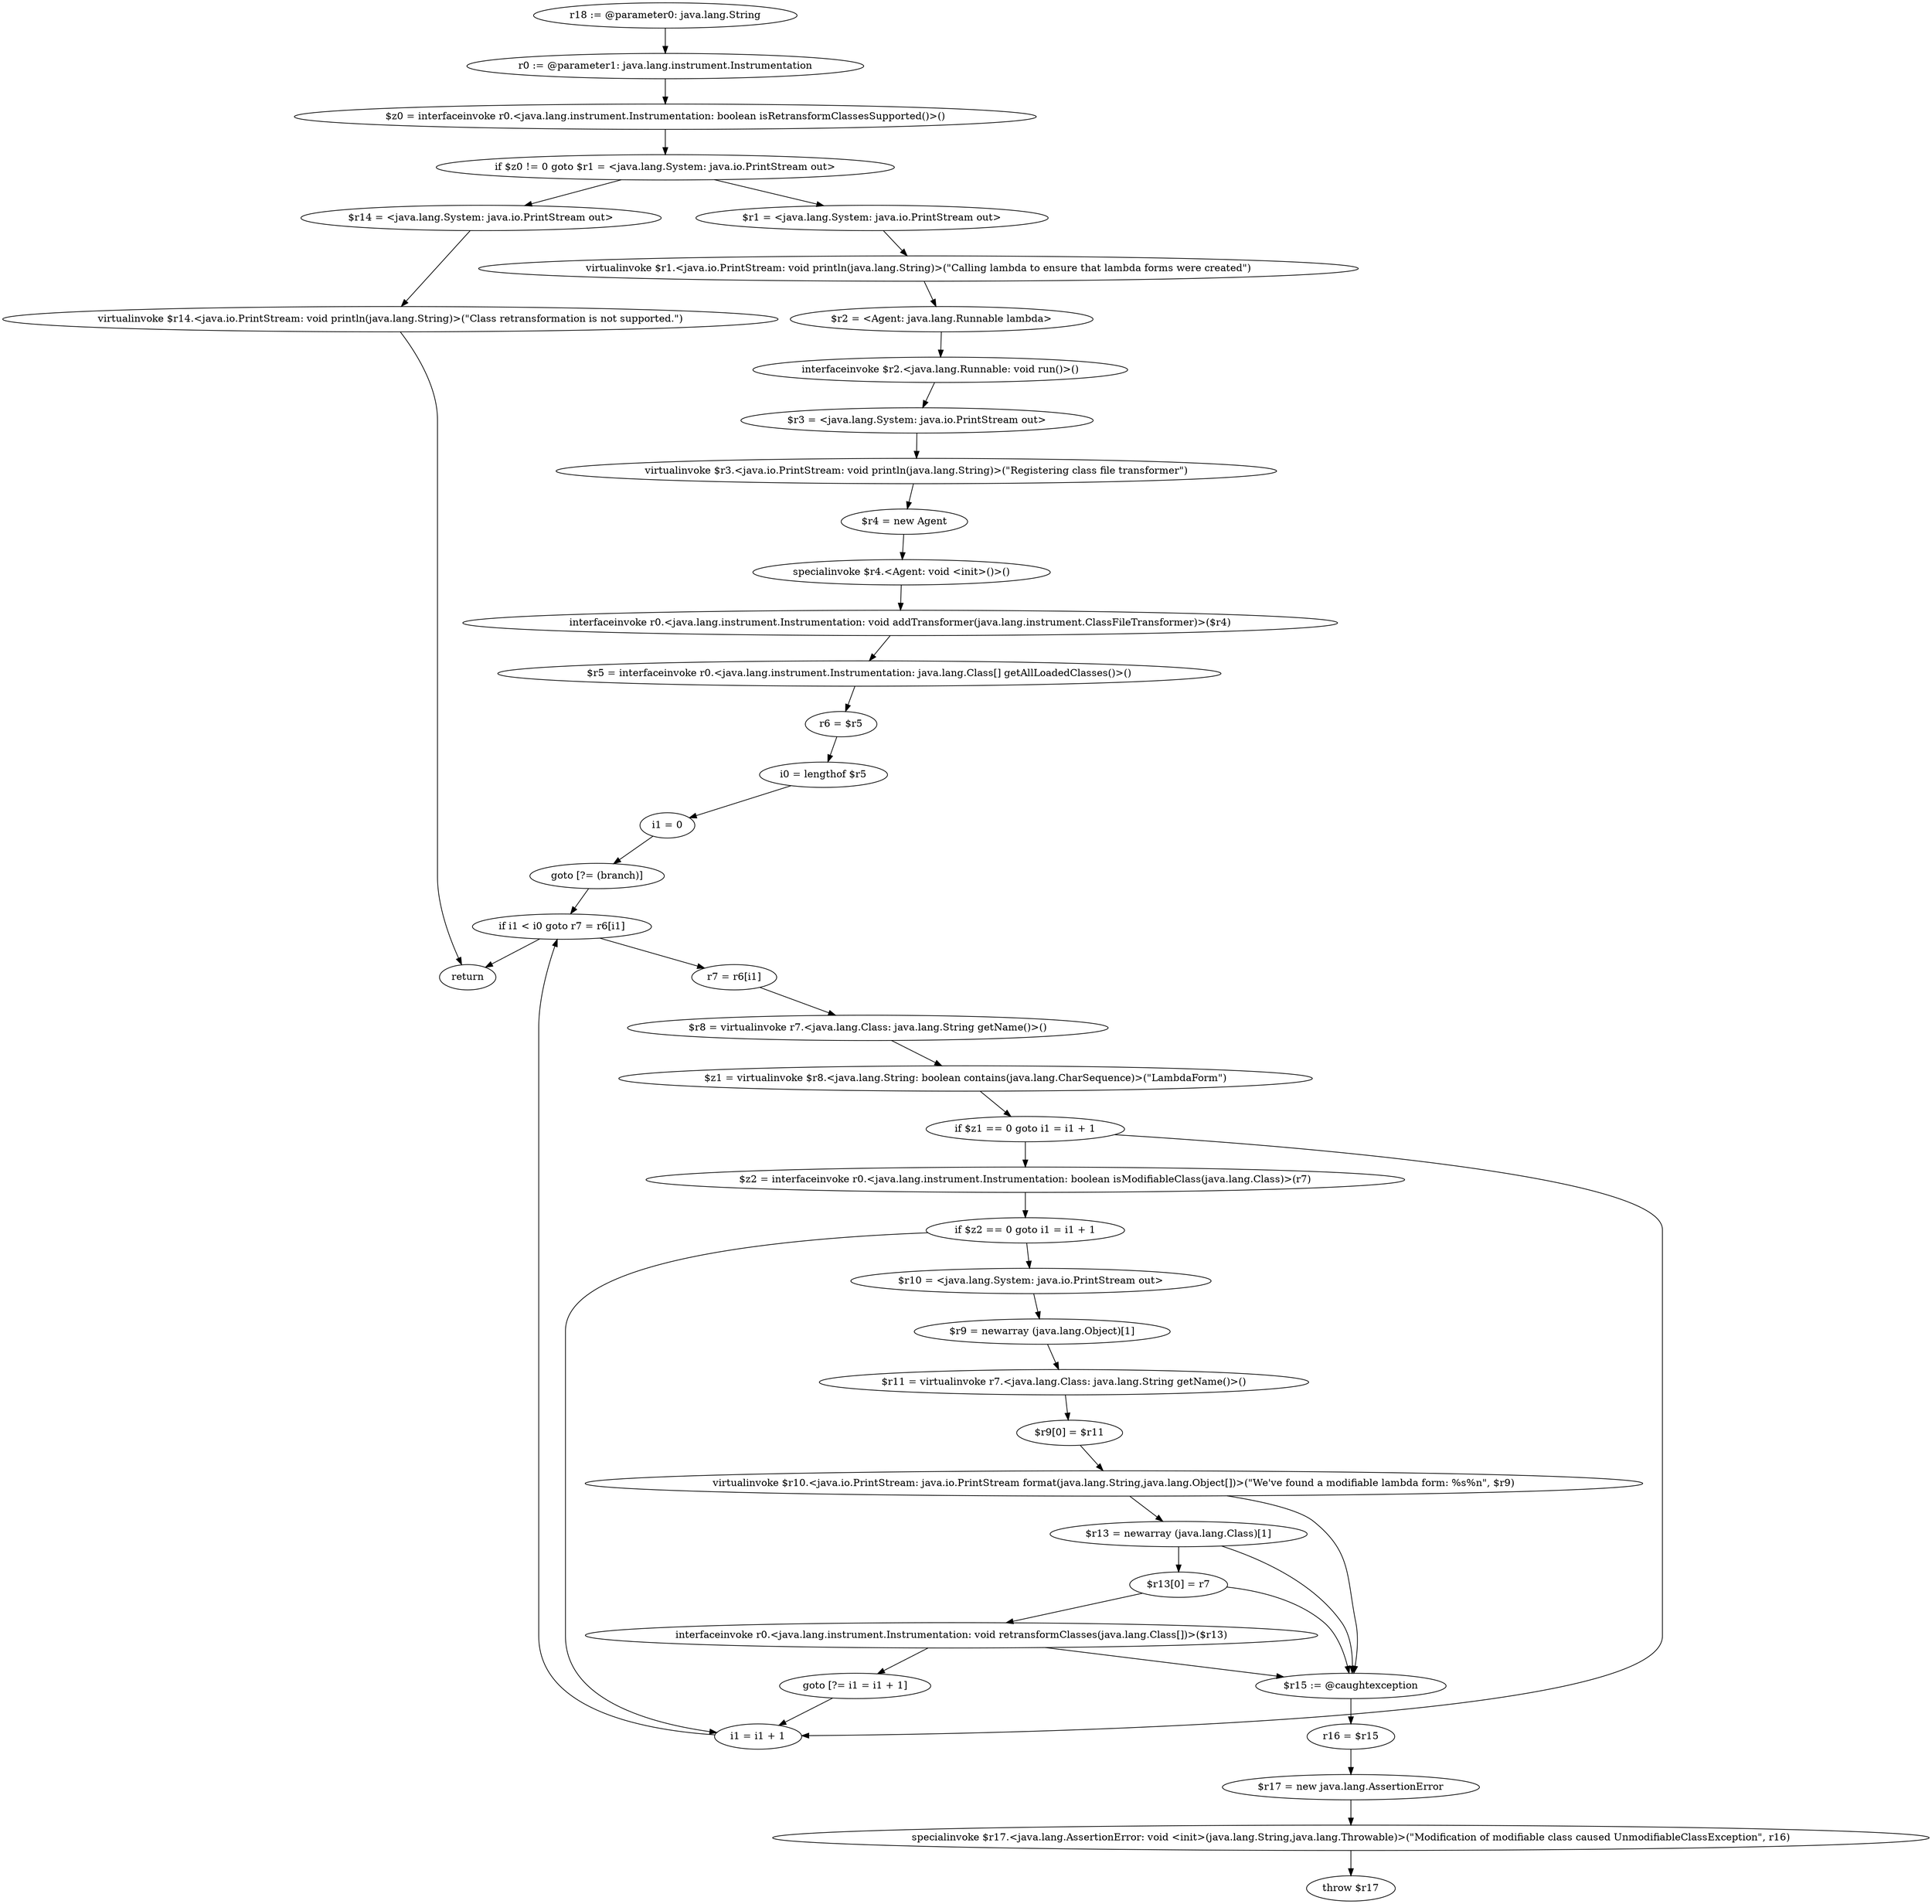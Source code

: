 digraph "unitGraph" {
    "r18 := @parameter0: java.lang.String"
    "r0 := @parameter1: java.lang.instrument.Instrumentation"
    "$z0 = interfaceinvoke r0.<java.lang.instrument.Instrumentation: boolean isRetransformClassesSupported()>()"
    "if $z0 != 0 goto $r1 = <java.lang.System: java.io.PrintStream out>"
    "$r14 = <java.lang.System: java.io.PrintStream out>"
    "virtualinvoke $r14.<java.io.PrintStream: void println(java.lang.String)>(\"Class retransformation is not supported.\")"
    "return"
    "$r1 = <java.lang.System: java.io.PrintStream out>"
    "virtualinvoke $r1.<java.io.PrintStream: void println(java.lang.String)>(\"Calling lambda to ensure that lambda forms were created\")"
    "$r2 = <Agent: java.lang.Runnable lambda>"
    "interfaceinvoke $r2.<java.lang.Runnable: void run()>()"
    "$r3 = <java.lang.System: java.io.PrintStream out>"
    "virtualinvoke $r3.<java.io.PrintStream: void println(java.lang.String)>(\"Registering class file transformer\")"
    "$r4 = new Agent"
    "specialinvoke $r4.<Agent: void <init>()>()"
    "interfaceinvoke r0.<java.lang.instrument.Instrumentation: void addTransformer(java.lang.instrument.ClassFileTransformer)>($r4)"
    "$r5 = interfaceinvoke r0.<java.lang.instrument.Instrumentation: java.lang.Class[] getAllLoadedClasses()>()"
    "r6 = $r5"
    "i0 = lengthof $r5"
    "i1 = 0"
    "goto [?= (branch)]"
    "r7 = r6[i1]"
    "$r8 = virtualinvoke r7.<java.lang.Class: java.lang.String getName()>()"
    "$z1 = virtualinvoke $r8.<java.lang.String: boolean contains(java.lang.CharSequence)>(\"LambdaForm\")"
    "if $z1 == 0 goto i1 = i1 + 1"
    "$z2 = interfaceinvoke r0.<java.lang.instrument.Instrumentation: boolean isModifiableClass(java.lang.Class)>(r7)"
    "if $z2 == 0 goto i1 = i1 + 1"
    "$r10 = <java.lang.System: java.io.PrintStream out>"
    "$r9 = newarray (java.lang.Object)[1]"
    "$r11 = virtualinvoke r7.<java.lang.Class: java.lang.String getName()>()"
    "$r9[0] = $r11"
    "virtualinvoke $r10.<java.io.PrintStream: java.io.PrintStream format(java.lang.String,java.lang.Object[])>(\"We\'ve found a modifiable lambda form: %s%n\", $r9)"
    "$r13 = newarray (java.lang.Class)[1]"
    "$r13[0] = r7"
    "interfaceinvoke r0.<java.lang.instrument.Instrumentation: void retransformClasses(java.lang.Class[])>($r13)"
    "goto [?= i1 = i1 + 1]"
    "$r15 := @caughtexception"
    "r16 = $r15"
    "$r17 = new java.lang.AssertionError"
    "specialinvoke $r17.<java.lang.AssertionError: void <init>(java.lang.String,java.lang.Throwable)>(\"Modification of modifiable class caused UnmodifiableClassException\", r16)"
    "throw $r17"
    "i1 = i1 + 1"
    "if i1 < i0 goto r7 = r6[i1]"
    "r18 := @parameter0: java.lang.String"->"r0 := @parameter1: java.lang.instrument.Instrumentation";
    "r0 := @parameter1: java.lang.instrument.Instrumentation"->"$z0 = interfaceinvoke r0.<java.lang.instrument.Instrumentation: boolean isRetransformClassesSupported()>()";
    "$z0 = interfaceinvoke r0.<java.lang.instrument.Instrumentation: boolean isRetransformClassesSupported()>()"->"if $z0 != 0 goto $r1 = <java.lang.System: java.io.PrintStream out>";
    "if $z0 != 0 goto $r1 = <java.lang.System: java.io.PrintStream out>"->"$r14 = <java.lang.System: java.io.PrintStream out>";
    "if $z0 != 0 goto $r1 = <java.lang.System: java.io.PrintStream out>"->"$r1 = <java.lang.System: java.io.PrintStream out>";
    "$r14 = <java.lang.System: java.io.PrintStream out>"->"virtualinvoke $r14.<java.io.PrintStream: void println(java.lang.String)>(\"Class retransformation is not supported.\")";
    "virtualinvoke $r14.<java.io.PrintStream: void println(java.lang.String)>(\"Class retransformation is not supported.\")"->"return";
    "$r1 = <java.lang.System: java.io.PrintStream out>"->"virtualinvoke $r1.<java.io.PrintStream: void println(java.lang.String)>(\"Calling lambda to ensure that lambda forms were created\")";
    "virtualinvoke $r1.<java.io.PrintStream: void println(java.lang.String)>(\"Calling lambda to ensure that lambda forms were created\")"->"$r2 = <Agent: java.lang.Runnable lambda>";
    "$r2 = <Agent: java.lang.Runnable lambda>"->"interfaceinvoke $r2.<java.lang.Runnable: void run()>()";
    "interfaceinvoke $r2.<java.lang.Runnable: void run()>()"->"$r3 = <java.lang.System: java.io.PrintStream out>";
    "$r3 = <java.lang.System: java.io.PrintStream out>"->"virtualinvoke $r3.<java.io.PrintStream: void println(java.lang.String)>(\"Registering class file transformer\")";
    "virtualinvoke $r3.<java.io.PrintStream: void println(java.lang.String)>(\"Registering class file transformer\")"->"$r4 = new Agent";
    "$r4 = new Agent"->"specialinvoke $r4.<Agent: void <init>()>()";
    "specialinvoke $r4.<Agent: void <init>()>()"->"interfaceinvoke r0.<java.lang.instrument.Instrumentation: void addTransformer(java.lang.instrument.ClassFileTransformer)>($r4)";
    "interfaceinvoke r0.<java.lang.instrument.Instrumentation: void addTransformer(java.lang.instrument.ClassFileTransformer)>($r4)"->"$r5 = interfaceinvoke r0.<java.lang.instrument.Instrumentation: java.lang.Class[] getAllLoadedClasses()>()";
    "$r5 = interfaceinvoke r0.<java.lang.instrument.Instrumentation: java.lang.Class[] getAllLoadedClasses()>()"->"r6 = $r5";
    "r6 = $r5"->"i0 = lengthof $r5";
    "i0 = lengthof $r5"->"i1 = 0";
    "i1 = 0"->"goto [?= (branch)]";
    "goto [?= (branch)]"->"if i1 < i0 goto r7 = r6[i1]";
    "r7 = r6[i1]"->"$r8 = virtualinvoke r7.<java.lang.Class: java.lang.String getName()>()";
    "$r8 = virtualinvoke r7.<java.lang.Class: java.lang.String getName()>()"->"$z1 = virtualinvoke $r8.<java.lang.String: boolean contains(java.lang.CharSequence)>(\"LambdaForm\")";
    "$z1 = virtualinvoke $r8.<java.lang.String: boolean contains(java.lang.CharSequence)>(\"LambdaForm\")"->"if $z1 == 0 goto i1 = i1 + 1";
    "if $z1 == 0 goto i1 = i1 + 1"->"$z2 = interfaceinvoke r0.<java.lang.instrument.Instrumentation: boolean isModifiableClass(java.lang.Class)>(r7)";
    "if $z1 == 0 goto i1 = i1 + 1"->"i1 = i1 + 1";
    "$z2 = interfaceinvoke r0.<java.lang.instrument.Instrumentation: boolean isModifiableClass(java.lang.Class)>(r7)"->"if $z2 == 0 goto i1 = i1 + 1";
    "if $z2 == 0 goto i1 = i1 + 1"->"$r10 = <java.lang.System: java.io.PrintStream out>";
    "if $z2 == 0 goto i1 = i1 + 1"->"i1 = i1 + 1";
    "$r10 = <java.lang.System: java.io.PrintStream out>"->"$r9 = newarray (java.lang.Object)[1]";
    "$r9 = newarray (java.lang.Object)[1]"->"$r11 = virtualinvoke r7.<java.lang.Class: java.lang.String getName()>()";
    "$r11 = virtualinvoke r7.<java.lang.Class: java.lang.String getName()>()"->"$r9[0] = $r11";
    "$r9[0] = $r11"->"virtualinvoke $r10.<java.io.PrintStream: java.io.PrintStream format(java.lang.String,java.lang.Object[])>(\"We\'ve found a modifiable lambda form: %s%n\", $r9)";
    "virtualinvoke $r10.<java.io.PrintStream: java.io.PrintStream format(java.lang.String,java.lang.Object[])>(\"We\'ve found a modifiable lambda form: %s%n\", $r9)"->"$r13 = newarray (java.lang.Class)[1]";
    "virtualinvoke $r10.<java.io.PrintStream: java.io.PrintStream format(java.lang.String,java.lang.Object[])>(\"We\'ve found a modifiable lambda form: %s%n\", $r9)"->"$r15 := @caughtexception";
    "$r13 = newarray (java.lang.Class)[1]"->"$r13[0] = r7";
    "$r13 = newarray (java.lang.Class)[1]"->"$r15 := @caughtexception";
    "$r13[0] = r7"->"interfaceinvoke r0.<java.lang.instrument.Instrumentation: void retransformClasses(java.lang.Class[])>($r13)";
    "$r13[0] = r7"->"$r15 := @caughtexception";
    "interfaceinvoke r0.<java.lang.instrument.Instrumentation: void retransformClasses(java.lang.Class[])>($r13)"->"goto [?= i1 = i1 + 1]";
    "interfaceinvoke r0.<java.lang.instrument.Instrumentation: void retransformClasses(java.lang.Class[])>($r13)"->"$r15 := @caughtexception";
    "goto [?= i1 = i1 + 1]"->"i1 = i1 + 1";
    "$r15 := @caughtexception"->"r16 = $r15";
    "r16 = $r15"->"$r17 = new java.lang.AssertionError";
    "$r17 = new java.lang.AssertionError"->"specialinvoke $r17.<java.lang.AssertionError: void <init>(java.lang.String,java.lang.Throwable)>(\"Modification of modifiable class caused UnmodifiableClassException\", r16)";
    "specialinvoke $r17.<java.lang.AssertionError: void <init>(java.lang.String,java.lang.Throwable)>(\"Modification of modifiable class caused UnmodifiableClassException\", r16)"->"throw $r17";
    "i1 = i1 + 1"->"if i1 < i0 goto r7 = r6[i1]";
    "if i1 < i0 goto r7 = r6[i1]"->"return";
    "if i1 < i0 goto r7 = r6[i1]"->"r7 = r6[i1]";
}
